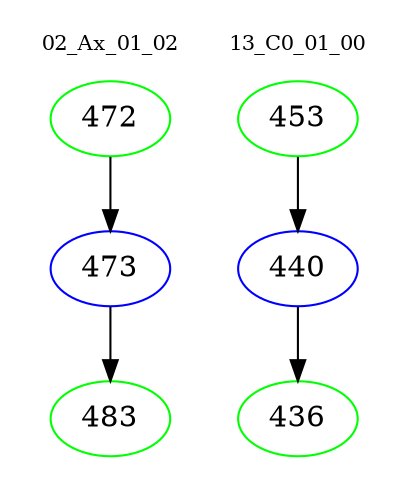 digraph{
subgraph cluster_0 {
color = white
label = "02_Ax_01_02";
fontsize=10;
T0_472 [label="472", color="green"]
T0_472 -> T0_473 [color="black"]
T0_473 [label="473", color="blue"]
T0_473 -> T0_483 [color="black"]
T0_483 [label="483", color="green"]
}
subgraph cluster_1 {
color = white
label = "13_C0_01_00";
fontsize=10;
T1_453 [label="453", color="green"]
T1_453 -> T1_440 [color="black"]
T1_440 [label="440", color="blue"]
T1_440 -> T1_436 [color="black"]
T1_436 [label="436", color="green"]
}
}
